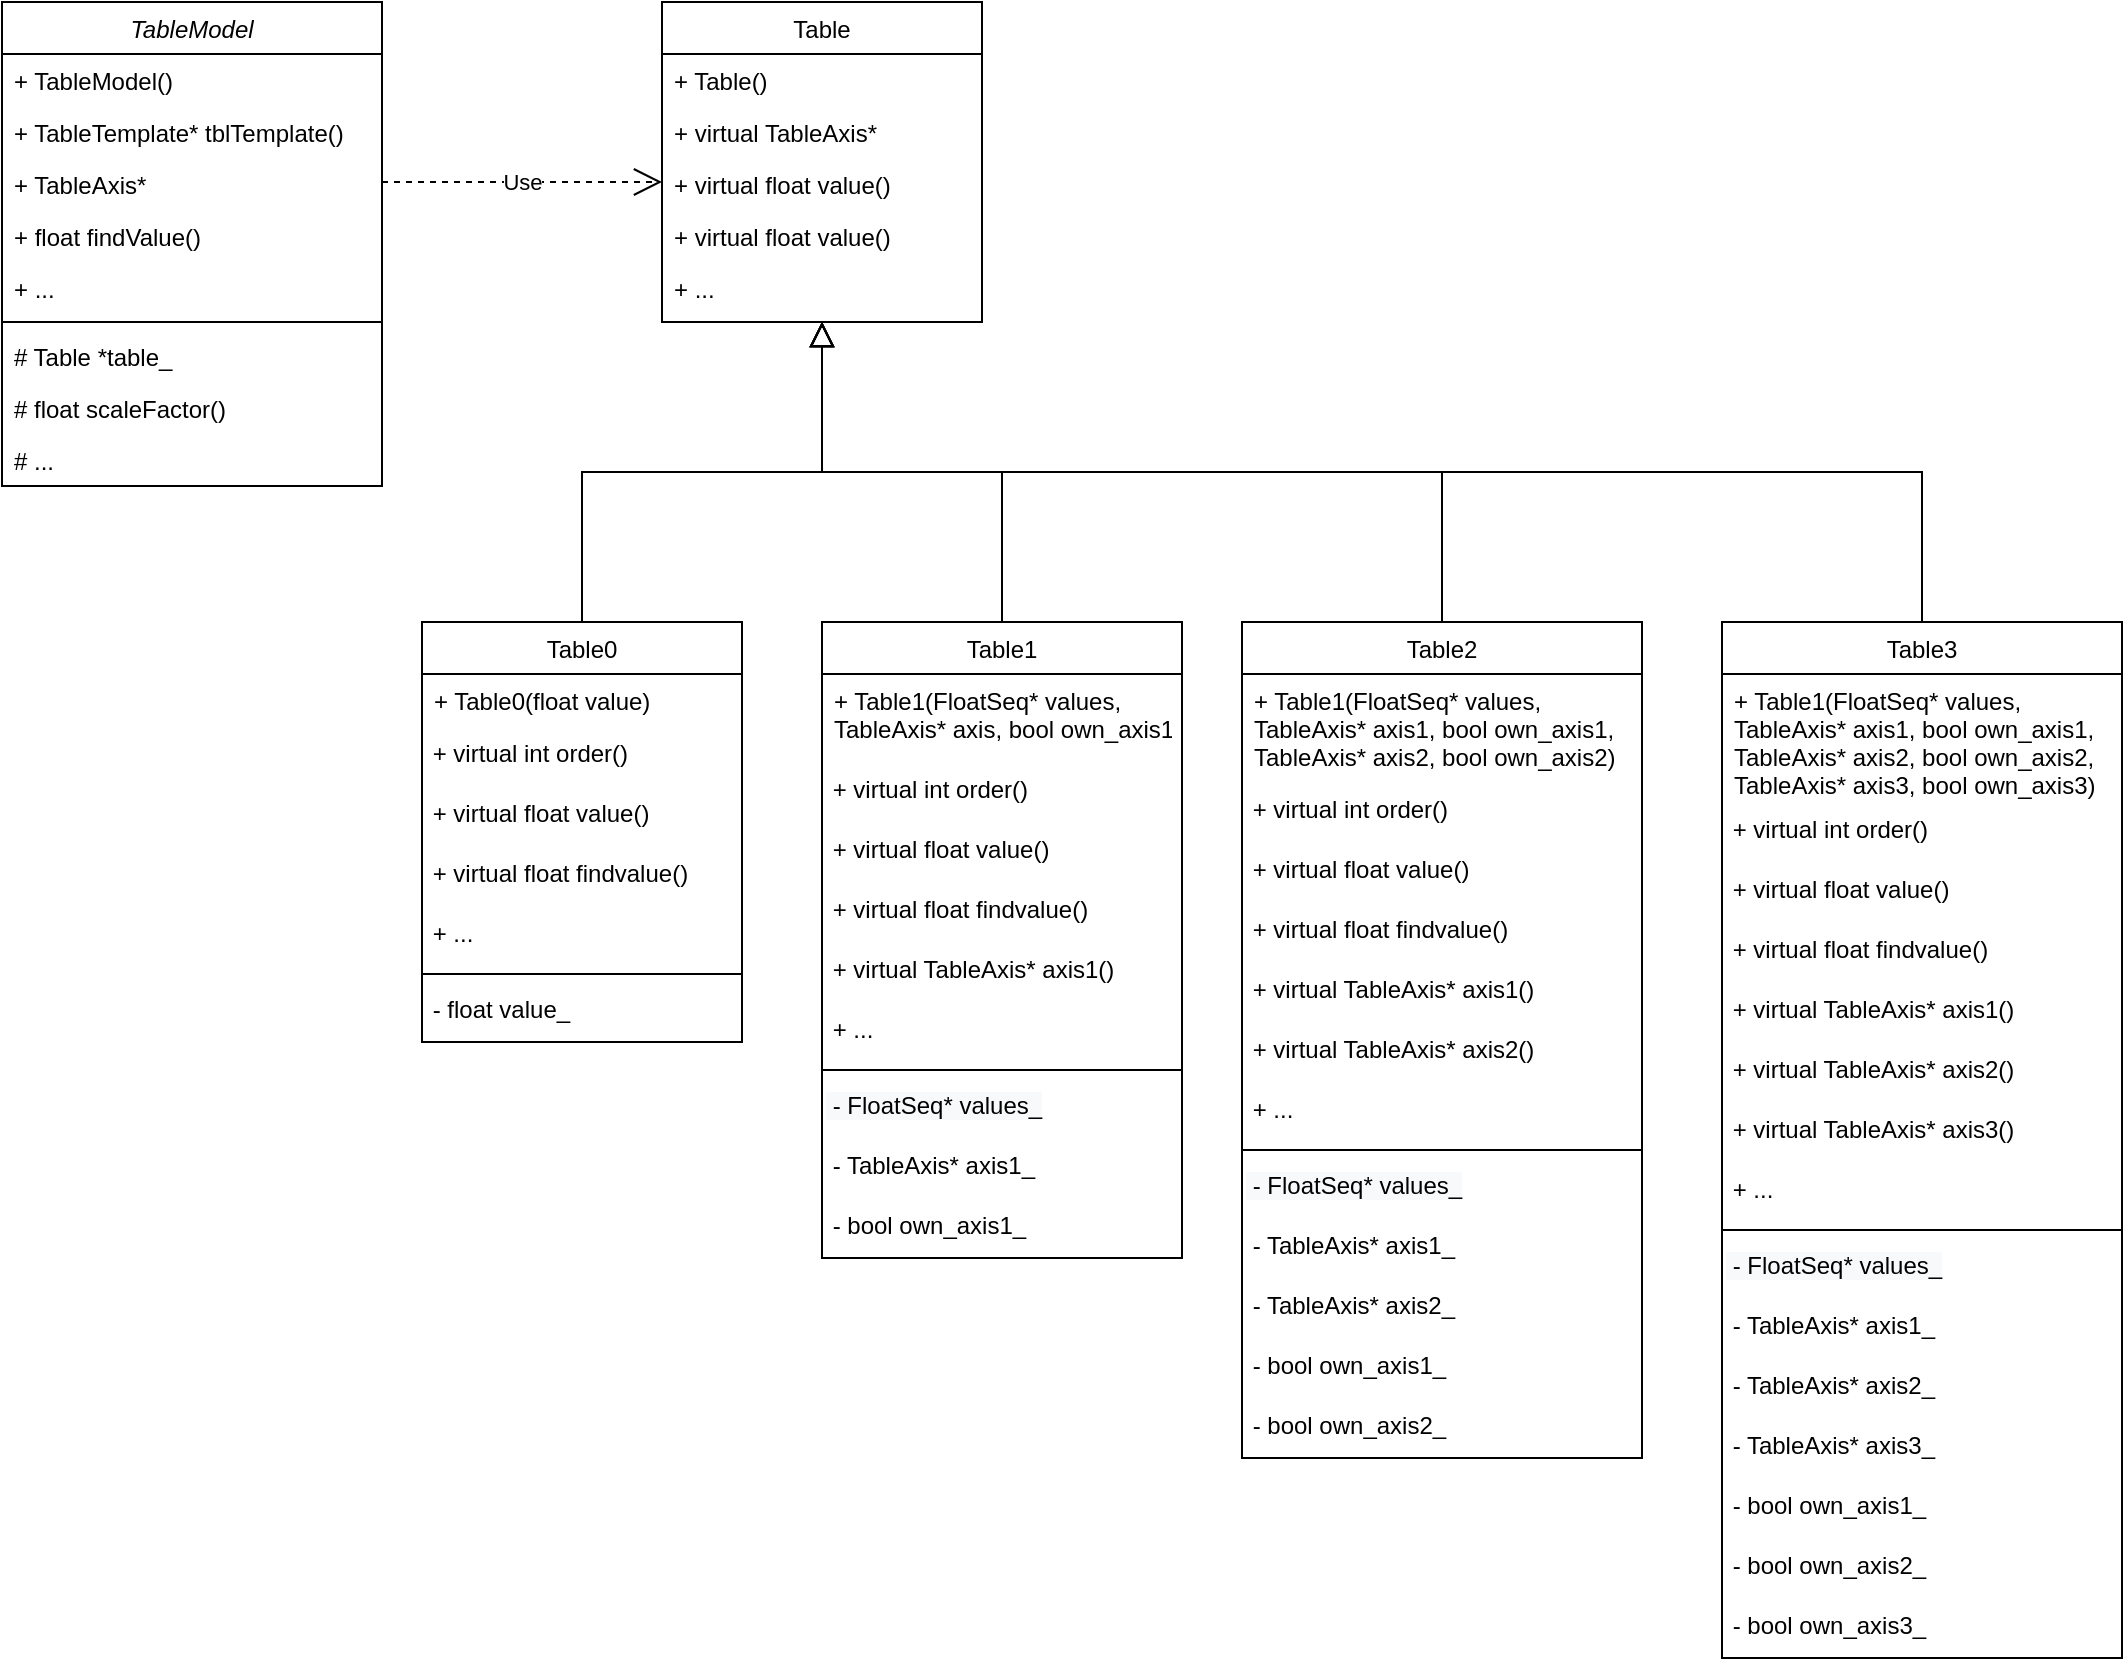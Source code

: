 <mxfile version="20.0.1" type="github">
  <diagram id="C5RBs43oDa-KdzZeNtuy" name="Page-1">
    <mxGraphModel dx="1292" dy="723" grid="1" gridSize="10" guides="1" tooltips="1" connect="1" arrows="1" fold="1" page="1" pageScale="1" pageWidth="827" pageHeight="1169" math="0" shadow="0">
      <root>
        <mxCell id="WIyWlLk6GJQsqaUBKTNV-0" />
        <mxCell id="WIyWlLk6GJQsqaUBKTNV-1" parent="WIyWlLk6GJQsqaUBKTNV-0" />
        <mxCell id="zkfFHV4jXpPFQw0GAbJ--0" value="TableModel" style="swimlane;fontStyle=2;align=center;verticalAlign=top;childLayout=stackLayout;horizontal=1;startSize=26;horizontalStack=0;resizeParent=1;resizeLast=0;collapsible=1;marginBottom=0;rounded=0;shadow=0;strokeWidth=1;" parent="WIyWlLk6GJQsqaUBKTNV-1" vertex="1">
          <mxGeometry x="70" y="50" width="190" height="242" as="geometry">
            <mxRectangle x="230" y="140" width="160" height="26" as="alternateBounds" />
          </mxGeometry>
        </mxCell>
        <mxCell id="zkfFHV4jXpPFQw0GAbJ--1" value="+ TableModel()" style="text;align=left;verticalAlign=top;spacingLeft=4;spacingRight=4;overflow=hidden;rotatable=0;points=[[0,0.5],[1,0.5]];portConstraint=eastwest;" parent="zkfFHV4jXpPFQw0GAbJ--0" vertex="1">
          <mxGeometry y="26" width="190" height="26" as="geometry" />
        </mxCell>
        <mxCell id="zkfFHV4jXpPFQw0GAbJ--2" value="+ TableTemplate* tblTemplate()" style="text;align=left;verticalAlign=top;spacingLeft=4;spacingRight=4;overflow=hidden;rotatable=0;points=[[0,0.5],[1,0.5]];portConstraint=eastwest;rounded=0;shadow=0;html=0;" parent="zkfFHV4jXpPFQw0GAbJ--0" vertex="1">
          <mxGeometry y="52" width="190" height="26" as="geometry" />
        </mxCell>
        <mxCell id="zkfFHV4jXpPFQw0GAbJ--3" value="+ TableAxis*" style="text;align=left;verticalAlign=top;spacingLeft=4;spacingRight=4;overflow=hidden;rotatable=0;points=[[0,0.5],[1,0.5]];portConstraint=eastwest;rounded=0;shadow=0;html=0;" parent="zkfFHV4jXpPFQw0GAbJ--0" vertex="1">
          <mxGeometry y="78" width="190" height="26" as="geometry" />
        </mxCell>
        <mxCell id="RZXt0brPKQYj8_NsuCjM-0" value="+ float findValue()" style="text;align=left;verticalAlign=top;spacingLeft=4;spacingRight=4;overflow=hidden;rotatable=0;points=[[0,0.5],[1,0.5]];portConstraint=eastwest;rounded=0;shadow=0;html=0;" vertex="1" parent="zkfFHV4jXpPFQw0GAbJ--0">
          <mxGeometry y="104" width="190" height="26" as="geometry" />
        </mxCell>
        <mxCell id="RZXt0brPKQYj8_NsuCjM-1" value="+ ..." style="text;align=left;verticalAlign=top;spacingLeft=4;spacingRight=4;overflow=hidden;rotatable=0;points=[[0,0.5],[1,0.5]];portConstraint=eastwest;rounded=0;shadow=0;html=0;" vertex="1" parent="zkfFHV4jXpPFQw0GAbJ--0">
          <mxGeometry y="130" width="190" height="26" as="geometry" />
        </mxCell>
        <mxCell id="zkfFHV4jXpPFQw0GAbJ--4" value="" style="line;html=1;strokeWidth=1;align=left;verticalAlign=middle;spacingTop=-1;spacingLeft=3;spacingRight=3;rotatable=0;labelPosition=right;points=[];portConstraint=eastwest;" parent="zkfFHV4jXpPFQw0GAbJ--0" vertex="1">
          <mxGeometry y="156" width="190" height="8" as="geometry" />
        </mxCell>
        <mxCell id="zkfFHV4jXpPFQw0GAbJ--5" value="# Table *table_" style="text;align=left;verticalAlign=top;spacingLeft=4;spacingRight=4;overflow=hidden;rotatable=0;points=[[0,0.5],[1,0.5]];portConstraint=eastwest;" parent="zkfFHV4jXpPFQw0GAbJ--0" vertex="1">
          <mxGeometry y="164" width="190" height="26" as="geometry" />
        </mxCell>
        <mxCell id="RZXt0brPKQYj8_NsuCjM-3" value="# float scaleFactor()" style="text;align=left;verticalAlign=top;spacingLeft=4;spacingRight=4;overflow=hidden;rotatable=0;points=[[0,0.5],[1,0.5]];portConstraint=eastwest;" vertex="1" parent="zkfFHV4jXpPFQw0GAbJ--0">
          <mxGeometry y="190" width="190" height="26" as="geometry" />
        </mxCell>
        <mxCell id="RZXt0brPKQYj8_NsuCjM-2" value="# ..." style="text;align=left;verticalAlign=top;spacingLeft=4;spacingRight=4;overflow=hidden;rotatable=0;points=[[0,0.5],[1,0.5]];portConstraint=eastwest;" vertex="1" parent="zkfFHV4jXpPFQw0GAbJ--0">
          <mxGeometry y="216" width="190" height="26" as="geometry" />
        </mxCell>
        <mxCell id="zkfFHV4jXpPFQw0GAbJ--13" value="Table0" style="swimlane;fontStyle=0;align=center;verticalAlign=top;childLayout=stackLayout;horizontal=1;startSize=26;horizontalStack=0;resizeParent=1;resizeLast=0;collapsible=1;marginBottom=0;rounded=0;shadow=0;strokeWidth=1;" parent="WIyWlLk6GJQsqaUBKTNV-1" vertex="1">
          <mxGeometry x="280" y="360" width="160" height="210" as="geometry">
            <mxRectangle x="340" y="380" width="170" height="26" as="alternateBounds" />
          </mxGeometry>
        </mxCell>
        <mxCell id="zkfFHV4jXpPFQw0GAbJ--14" value="+ Table0(float value)" style="text;align=left;verticalAlign=top;spacingLeft=4;spacingRight=4;overflow=hidden;rotatable=0;points=[[0,0.5],[1,0.5]];portConstraint=eastwest;" parent="zkfFHV4jXpPFQw0GAbJ--13" vertex="1">
          <mxGeometry y="26" width="160" height="26" as="geometry" />
        </mxCell>
        <mxCell id="RZXt0brPKQYj8_NsuCjM-4" value="&amp;nbsp;+ virtual int order()" style="text;whiteSpace=wrap;html=1;" vertex="1" parent="zkfFHV4jXpPFQw0GAbJ--13">
          <mxGeometry y="52" width="160" height="30" as="geometry" />
        </mxCell>
        <mxCell id="RZXt0brPKQYj8_NsuCjM-5" value="&amp;nbsp;+ virtual float value()" style="text;whiteSpace=wrap;html=1;" vertex="1" parent="zkfFHV4jXpPFQw0GAbJ--13">
          <mxGeometry y="82" width="160" height="30" as="geometry" />
        </mxCell>
        <mxCell id="RZXt0brPKQYj8_NsuCjM-6" value="&amp;nbsp;+ virtual float findvalue()" style="text;whiteSpace=wrap;html=1;" vertex="1" parent="zkfFHV4jXpPFQw0GAbJ--13">
          <mxGeometry y="112" width="160" height="30" as="geometry" />
        </mxCell>
        <mxCell id="RZXt0brPKQYj8_NsuCjM-9" value="&amp;nbsp;+ ..." style="text;whiteSpace=wrap;html=1;" vertex="1" parent="zkfFHV4jXpPFQw0GAbJ--13">
          <mxGeometry y="142" width="160" height="30" as="geometry" />
        </mxCell>
        <mxCell id="RZXt0brPKQYj8_NsuCjM-7" value="" style="line;strokeWidth=1;fillColor=none;align=left;verticalAlign=middle;spacingTop=-1;spacingLeft=3;spacingRight=3;rotatable=0;labelPosition=right;points=[];portConstraint=eastwest;" vertex="1" parent="zkfFHV4jXpPFQw0GAbJ--13">
          <mxGeometry y="172" width="160" height="8" as="geometry" />
        </mxCell>
        <mxCell id="RZXt0brPKQYj8_NsuCjM-8" value="&amp;nbsp;- float value_" style="text;whiteSpace=wrap;html=1;" vertex="1" parent="zkfFHV4jXpPFQw0GAbJ--13">
          <mxGeometry y="180" width="160" height="30" as="geometry" />
        </mxCell>
        <mxCell id="zkfFHV4jXpPFQw0GAbJ--16" value="" style="endArrow=block;endSize=10;endFill=0;shadow=0;strokeWidth=1;rounded=0;edgeStyle=elbowEdgeStyle;elbow=vertical;entryX=0.5;entryY=1;entryDx=0;entryDy=0;" parent="WIyWlLk6GJQsqaUBKTNV-1" source="zkfFHV4jXpPFQw0GAbJ--13" target="zkfFHV4jXpPFQw0GAbJ--17" edge="1">
          <mxGeometry width="160" relative="1" as="geometry">
            <mxPoint x="210" y="373" as="sourcePoint" />
            <mxPoint x="310" y="271" as="targetPoint" />
          </mxGeometry>
        </mxCell>
        <mxCell id="zkfFHV4jXpPFQw0GAbJ--17" value="Table" style="swimlane;fontStyle=0;align=center;verticalAlign=top;childLayout=stackLayout;horizontal=1;startSize=26;horizontalStack=0;resizeParent=1;resizeLast=0;collapsible=1;marginBottom=0;rounded=0;shadow=0;strokeWidth=1;" parent="WIyWlLk6GJQsqaUBKTNV-1" vertex="1">
          <mxGeometry x="400" y="50" width="160" height="160" as="geometry">
            <mxRectangle x="550" y="140" width="160" height="26" as="alternateBounds" />
          </mxGeometry>
        </mxCell>
        <mxCell id="zkfFHV4jXpPFQw0GAbJ--18" value="+ Table()" style="text;align=left;verticalAlign=top;spacingLeft=4;spacingRight=4;overflow=hidden;rotatable=0;points=[[0,0.5],[1,0.5]];portConstraint=eastwest;" parent="zkfFHV4jXpPFQw0GAbJ--17" vertex="1">
          <mxGeometry y="26" width="160" height="26" as="geometry" />
        </mxCell>
        <mxCell id="zkfFHV4jXpPFQw0GAbJ--19" value="+ virtual TableAxis*" style="text;align=left;verticalAlign=top;spacingLeft=4;spacingRight=4;overflow=hidden;rotatable=0;points=[[0,0.5],[1,0.5]];portConstraint=eastwest;rounded=0;shadow=0;html=0;" parent="zkfFHV4jXpPFQw0GAbJ--17" vertex="1">
          <mxGeometry y="52" width="160" height="26" as="geometry" />
        </mxCell>
        <mxCell id="zkfFHV4jXpPFQw0GAbJ--20" value="+ virtual float value()" style="text;align=left;verticalAlign=top;spacingLeft=4;spacingRight=4;overflow=hidden;rotatable=0;points=[[0,0.5],[1,0.5]];portConstraint=eastwest;rounded=0;shadow=0;html=0;" parent="zkfFHV4jXpPFQw0GAbJ--17" vertex="1">
          <mxGeometry y="78" width="160" height="26" as="geometry" />
        </mxCell>
        <mxCell id="zkfFHV4jXpPFQw0GAbJ--21" value="+ virtual float value()" style="text;align=left;verticalAlign=top;spacingLeft=4;spacingRight=4;overflow=hidden;rotatable=0;points=[[0,0.5],[1,0.5]];portConstraint=eastwest;rounded=0;shadow=0;html=0;" parent="zkfFHV4jXpPFQw0GAbJ--17" vertex="1">
          <mxGeometry y="104" width="160" height="26" as="geometry" />
        </mxCell>
        <mxCell id="zkfFHV4jXpPFQw0GAbJ--22" value="+ ..." style="text;align=left;verticalAlign=top;spacingLeft=4;spacingRight=4;overflow=hidden;rotatable=0;points=[[0,0.5],[1,0.5]];portConstraint=eastwest;rounded=0;shadow=0;html=0;" parent="zkfFHV4jXpPFQw0GAbJ--17" vertex="1">
          <mxGeometry y="130" width="160" height="26" as="geometry" />
        </mxCell>
        <mxCell id="RZXt0brPKQYj8_NsuCjM-10" value="Table1" style="swimlane;fontStyle=0;align=center;verticalAlign=top;childLayout=stackLayout;horizontal=1;startSize=26;horizontalStack=0;resizeParent=1;resizeLast=0;collapsible=1;marginBottom=0;rounded=0;shadow=0;strokeWidth=1;" vertex="1" parent="WIyWlLk6GJQsqaUBKTNV-1">
          <mxGeometry x="480" y="360" width="180" height="318" as="geometry">
            <mxRectangle x="340" y="380" width="170" height="26" as="alternateBounds" />
          </mxGeometry>
        </mxCell>
        <mxCell id="RZXt0brPKQYj8_NsuCjM-11" value="+ Table1(FloatSeq* values,&#xa;TableAxis* axis, bool own_axis1)" style="text;align=left;verticalAlign=top;spacingLeft=4;spacingRight=4;overflow=hidden;rotatable=0;points=[[0,0.5],[1,0.5]];portConstraint=eastwest;" vertex="1" parent="RZXt0brPKQYj8_NsuCjM-10">
          <mxGeometry y="26" width="180" height="44" as="geometry" />
        </mxCell>
        <mxCell id="RZXt0brPKQYj8_NsuCjM-12" value="&amp;nbsp;+ virtual int order()" style="text;whiteSpace=wrap;html=1;" vertex="1" parent="RZXt0brPKQYj8_NsuCjM-10">
          <mxGeometry y="70" width="180" height="30" as="geometry" />
        </mxCell>
        <mxCell id="RZXt0brPKQYj8_NsuCjM-13" value="&amp;nbsp;+ virtual float value()" style="text;whiteSpace=wrap;html=1;" vertex="1" parent="RZXt0brPKQYj8_NsuCjM-10">
          <mxGeometry y="100" width="180" height="30" as="geometry" />
        </mxCell>
        <mxCell id="RZXt0brPKQYj8_NsuCjM-14" value="&amp;nbsp;+ virtual float findvalue()" style="text;whiteSpace=wrap;html=1;" vertex="1" parent="RZXt0brPKQYj8_NsuCjM-10">
          <mxGeometry y="130" width="180" height="30" as="geometry" />
        </mxCell>
        <mxCell id="RZXt0brPKQYj8_NsuCjM-23" value="&amp;nbsp;+ virtual TableAxis* axis1()" style="text;whiteSpace=wrap;html=1;" vertex="1" parent="RZXt0brPKQYj8_NsuCjM-10">
          <mxGeometry y="160" width="180" height="30" as="geometry" />
        </mxCell>
        <mxCell id="RZXt0brPKQYj8_NsuCjM-15" value="&amp;nbsp;+ ..." style="text;whiteSpace=wrap;html=1;" vertex="1" parent="RZXt0brPKQYj8_NsuCjM-10">
          <mxGeometry y="190" width="180" height="30" as="geometry" />
        </mxCell>
        <mxCell id="RZXt0brPKQYj8_NsuCjM-16" value="" style="line;strokeWidth=1;fillColor=none;align=left;verticalAlign=middle;spacingTop=-1;spacingLeft=3;spacingRight=3;rotatable=0;labelPosition=right;points=[];portConstraint=eastwest;" vertex="1" parent="RZXt0brPKQYj8_NsuCjM-10">
          <mxGeometry y="220" width="180" height="8" as="geometry" />
        </mxCell>
        <mxCell id="RZXt0brPKQYj8_NsuCjM-21" value="&lt;span style=&quot;color: rgb(0, 0, 0); font-family: Helvetica; font-size: 12px; font-style: normal; font-variant-ligatures: normal; font-variant-caps: normal; font-weight: 400; letter-spacing: normal; orphans: 2; text-align: left; text-indent: 0px; text-transform: none; widows: 2; word-spacing: 0px; -webkit-text-stroke-width: 0px; background-color: rgb(248, 249, 250); text-decoration-thickness: initial; text-decoration-style: initial; text-decoration-color: initial; float: none; display: inline !important;&quot;&gt;&amp;nbsp;- FloatSeq* values_&lt;/span&gt;" style="text;whiteSpace=wrap;html=1;" vertex="1" parent="RZXt0brPKQYj8_NsuCjM-10">
          <mxGeometry y="228" width="180" height="30" as="geometry" />
        </mxCell>
        <mxCell id="RZXt0brPKQYj8_NsuCjM-17" value="&amp;nbsp;- TableAxis* axis1_" style="text;whiteSpace=wrap;html=1;" vertex="1" parent="RZXt0brPKQYj8_NsuCjM-10">
          <mxGeometry y="258" width="180" height="30" as="geometry" />
        </mxCell>
        <mxCell id="RZXt0brPKQYj8_NsuCjM-22" value="&amp;nbsp;- bool own_axis1_" style="text;whiteSpace=wrap;html=1;" vertex="1" parent="RZXt0brPKQYj8_NsuCjM-10">
          <mxGeometry y="288" width="180" height="30" as="geometry" />
        </mxCell>
        <mxCell id="RZXt0brPKQYj8_NsuCjM-19" value="" style="endArrow=block;endSize=10;endFill=0;shadow=0;strokeWidth=1;rounded=0;edgeStyle=elbowEdgeStyle;elbow=vertical;entryX=0.5;entryY=1;entryDx=0;entryDy=0;exitX=0.5;exitY=0;exitDx=0;exitDy=0;" edge="1" parent="WIyWlLk6GJQsqaUBKTNV-1" source="RZXt0brPKQYj8_NsuCjM-10" target="zkfFHV4jXpPFQw0GAbJ--17">
          <mxGeometry width="160" relative="1" as="geometry">
            <mxPoint x="370" y="370" as="sourcePoint" />
            <mxPoint x="490" y="220" as="targetPoint" />
          </mxGeometry>
        </mxCell>
        <mxCell id="RZXt0brPKQYj8_NsuCjM-24" value="Table2" style="swimlane;fontStyle=0;align=center;verticalAlign=top;childLayout=stackLayout;horizontal=1;startSize=26;horizontalStack=0;resizeParent=1;resizeLast=0;collapsible=1;marginBottom=0;rounded=0;shadow=0;strokeWidth=1;" vertex="1" parent="WIyWlLk6GJQsqaUBKTNV-1">
          <mxGeometry x="690" y="360" width="200" height="418" as="geometry">
            <mxRectangle x="340" y="380" width="170" height="26" as="alternateBounds" />
          </mxGeometry>
        </mxCell>
        <mxCell id="RZXt0brPKQYj8_NsuCjM-25" value="+ Table1(FloatSeq* values,&#xa;TableAxis* axis1, bool own_axis1,&#xa;TableAxis* axis2, bool own_axis2)" style="text;align=left;verticalAlign=top;spacingLeft=4;spacingRight=4;overflow=hidden;rotatable=0;points=[[0,0.5],[1,0.5]];portConstraint=eastwest;" vertex="1" parent="RZXt0brPKQYj8_NsuCjM-24">
          <mxGeometry y="26" width="200" height="54" as="geometry" />
        </mxCell>
        <mxCell id="RZXt0brPKQYj8_NsuCjM-26" value="&amp;nbsp;+ virtual int order()" style="text;whiteSpace=wrap;html=1;" vertex="1" parent="RZXt0brPKQYj8_NsuCjM-24">
          <mxGeometry y="80" width="200" height="30" as="geometry" />
        </mxCell>
        <mxCell id="RZXt0brPKQYj8_NsuCjM-27" value="&amp;nbsp;+ virtual float value()" style="text;whiteSpace=wrap;html=1;" vertex="1" parent="RZXt0brPKQYj8_NsuCjM-24">
          <mxGeometry y="110" width="200" height="30" as="geometry" />
        </mxCell>
        <mxCell id="RZXt0brPKQYj8_NsuCjM-28" value="&amp;nbsp;+ virtual float findvalue()" style="text;whiteSpace=wrap;html=1;" vertex="1" parent="RZXt0brPKQYj8_NsuCjM-24">
          <mxGeometry y="140" width="200" height="30" as="geometry" />
        </mxCell>
        <mxCell id="RZXt0brPKQYj8_NsuCjM-29" value="&amp;nbsp;+ virtual TableAxis* axis1()" style="text;whiteSpace=wrap;html=1;" vertex="1" parent="RZXt0brPKQYj8_NsuCjM-24">
          <mxGeometry y="170" width="200" height="30" as="geometry" />
        </mxCell>
        <mxCell id="RZXt0brPKQYj8_NsuCjM-35" value="&amp;nbsp;+ virtual TableAxis* axis2()" style="text;whiteSpace=wrap;html=1;" vertex="1" parent="RZXt0brPKQYj8_NsuCjM-24">
          <mxGeometry y="200" width="200" height="30" as="geometry" />
        </mxCell>
        <mxCell id="RZXt0brPKQYj8_NsuCjM-30" value="&amp;nbsp;+ ..." style="text;whiteSpace=wrap;html=1;" vertex="1" parent="RZXt0brPKQYj8_NsuCjM-24">
          <mxGeometry y="230" width="200" height="30" as="geometry" />
        </mxCell>
        <mxCell id="RZXt0brPKQYj8_NsuCjM-31" value="" style="line;strokeWidth=1;fillColor=none;align=left;verticalAlign=middle;spacingTop=-1;spacingLeft=3;spacingRight=3;rotatable=0;labelPosition=right;points=[];portConstraint=eastwest;" vertex="1" parent="RZXt0brPKQYj8_NsuCjM-24">
          <mxGeometry y="260" width="200" height="8" as="geometry" />
        </mxCell>
        <mxCell id="RZXt0brPKQYj8_NsuCjM-32" value="&lt;span style=&quot;color: rgb(0, 0, 0); font-family: Helvetica; font-size: 12px; font-style: normal; font-variant-ligatures: normal; font-variant-caps: normal; font-weight: 400; letter-spacing: normal; orphans: 2; text-align: left; text-indent: 0px; text-transform: none; widows: 2; word-spacing: 0px; -webkit-text-stroke-width: 0px; background-color: rgb(248, 249, 250); text-decoration-thickness: initial; text-decoration-style: initial; text-decoration-color: initial; float: none; display: inline !important;&quot;&gt;&amp;nbsp;- FloatSeq* values_&lt;/span&gt;" style="text;whiteSpace=wrap;html=1;" vertex="1" parent="RZXt0brPKQYj8_NsuCjM-24">
          <mxGeometry y="268" width="200" height="30" as="geometry" />
        </mxCell>
        <mxCell id="RZXt0brPKQYj8_NsuCjM-33" value="&amp;nbsp;- TableAxis* axis1_" style="text;whiteSpace=wrap;html=1;" vertex="1" parent="RZXt0brPKQYj8_NsuCjM-24">
          <mxGeometry y="298" width="200" height="30" as="geometry" />
        </mxCell>
        <mxCell id="RZXt0brPKQYj8_NsuCjM-36" value="&amp;nbsp;- TableAxis* axis2_" style="text;whiteSpace=wrap;html=1;" vertex="1" parent="RZXt0brPKQYj8_NsuCjM-24">
          <mxGeometry y="328" width="200" height="30" as="geometry" />
        </mxCell>
        <mxCell id="RZXt0brPKQYj8_NsuCjM-34" value="&amp;nbsp;- bool own_axis1_" style="text;whiteSpace=wrap;html=1;" vertex="1" parent="RZXt0brPKQYj8_NsuCjM-24">
          <mxGeometry y="358" width="200" height="30" as="geometry" />
        </mxCell>
        <mxCell id="RZXt0brPKQYj8_NsuCjM-37" value="&amp;nbsp;- bool own_axis2_" style="text;whiteSpace=wrap;html=1;" vertex="1" parent="RZXt0brPKQYj8_NsuCjM-24">
          <mxGeometry y="388" width="200" height="30" as="geometry" />
        </mxCell>
        <mxCell id="RZXt0brPKQYj8_NsuCjM-39" value="" style="endArrow=block;endSize=10;endFill=0;shadow=0;strokeWidth=1;rounded=0;edgeStyle=elbowEdgeStyle;elbow=vertical;entryX=0.5;entryY=1;entryDx=0;entryDy=0;" edge="1" parent="WIyWlLk6GJQsqaUBKTNV-1" source="RZXt0brPKQYj8_NsuCjM-24" target="zkfFHV4jXpPFQw0GAbJ--17">
          <mxGeometry width="160" relative="1" as="geometry">
            <mxPoint x="580" y="370" as="sourcePoint" />
            <mxPoint x="490" y="220" as="targetPoint" />
          </mxGeometry>
        </mxCell>
        <mxCell id="RZXt0brPKQYj8_NsuCjM-40" value="Table3" style="swimlane;fontStyle=0;align=center;verticalAlign=top;childLayout=stackLayout;horizontal=1;startSize=26;horizontalStack=0;resizeParent=1;resizeLast=0;collapsible=1;marginBottom=0;rounded=0;shadow=0;strokeWidth=1;" vertex="1" parent="WIyWlLk6GJQsqaUBKTNV-1">
          <mxGeometry x="930" y="360" width="200" height="518" as="geometry">
            <mxRectangle x="340" y="380" width="170" height="26" as="alternateBounds" />
          </mxGeometry>
        </mxCell>
        <mxCell id="RZXt0brPKQYj8_NsuCjM-41" value="+ Table1(FloatSeq* values,&#xa;TableAxis* axis1, bool own_axis1,&#xa;TableAxis* axis2, bool own_axis2,&#xa;TableAxis* axis3, bool own_axis3)" style="text;align=left;verticalAlign=top;spacingLeft=4;spacingRight=4;overflow=hidden;rotatable=0;points=[[0,0.5],[1,0.5]];portConstraint=eastwest;" vertex="1" parent="RZXt0brPKQYj8_NsuCjM-40">
          <mxGeometry y="26" width="200" height="64" as="geometry" />
        </mxCell>
        <mxCell id="RZXt0brPKQYj8_NsuCjM-42" value="&amp;nbsp;+ virtual int order()" style="text;whiteSpace=wrap;html=1;" vertex="1" parent="RZXt0brPKQYj8_NsuCjM-40">
          <mxGeometry y="90" width="200" height="30" as="geometry" />
        </mxCell>
        <mxCell id="RZXt0brPKQYj8_NsuCjM-43" value="&amp;nbsp;+ virtual float value()" style="text;whiteSpace=wrap;html=1;" vertex="1" parent="RZXt0brPKQYj8_NsuCjM-40">
          <mxGeometry y="120" width="200" height="30" as="geometry" />
        </mxCell>
        <mxCell id="RZXt0brPKQYj8_NsuCjM-44" value="&amp;nbsp;+ virtual float findvalue()" style="text;whiteSpace=wrap;html=1;" vertex="1" parent="RZXt0brPKQYj8_NsuCjM-40">
          <mxGeometry y="150" width="200" height="30" as="geometry" />
        </mxCell>
        <mxCell id="RZXt0brPKQYj8_NsuCjM-45" value="&amp;nbsp;+ virtual TableAxis* axis1()" style="text;whiteSpace=wrap;html=1;" vertex="1" parent="RZXt0brPKQYj8_NsuCjM-40">
          <mxGeometry y="180" width="200" height="30" as="geometry" />
        </mxCell>
        <mxCell id="RZXt0brPKQYj8_NsuCjM-46" value="&amp;nbsp;+ virtual TableAxis* axis2()" style="text;whiteSpace=wrap;html=1;" vertex="1" parent="RZXt0brPKQYj8_NsuCjM-40">
          <mxGeometry y="210" width="200" height="30" as="geometry" />
        </mxCell>
        <mxCell id="RZXt0brPKQYj8_NsuCjM-54" value="&amp;nbsp;+ virtual TableAxis* axis3()" style="text;whiteSpace=wrap;html=1;" vertex="1" parent="RZXt0brPKQYj8_NsuCjM-40">
          <mxGeometry y="240" width="200" height="30" as="geometry" />
        </mxCell>
        <mxCell id="RZXt0brPKQYj8_NsuCjM-47" value="&amp;nbsp;+ ..." style="text;whiteSpace=wrap;html=1;" vertex="1" parent="RZXt0brPKQYj8_NsuCjM-40">
          <mxGeometry y="270" width="200" height="30" as="geometry" />
        </mxCell>
        <mxCell id="RZXt0brPKQYj8_NsuCjM-48" value="" style="line;strokeWidth=1;fillColor=none;align=left;verticalAlign=middle;spacingTop=-1;spacingLeft=3;spacingRight=3;rotatable=0;labelPosition=right;points=[];portConstraint=eastwest;" vertex="1" parent="RZXt0brPKQYj8_NsuCjM-40">
          <mxGeometry y="300" width="200" height="8" as="geometry" />
        </mxCell>
        <mxCell id="RZXt0brPKQYj8_NsuCjM-49" value="&lt;span style=&quot;color: rgb(0, 0, 0); font-family: Helvetica; font-size: 12px; font-style: normal; font-variant-ligatures: normal; font-variant-caps: normal; font-weight: 400; letter-spacing: normal; orphans: 2; text-align: left; text-indent: 0px; text-transform: none; widows: 2; word-spacing: 0px; -webkit-text-stroke-width: 0px; background-color: rgb(248, 249, 250); text-decoration-thickness: initial; text-decoration-style: initial; text-decoration-color: initial; float: none; display: inline !important;&quot;&gt;&amp;nbsp;- FloatSeq* values_&lt;/span&gt;" style="text;whiteSpace=wrap;html=1;" vertex="1" parent="RZXt0brPKQYj8_NsuCjM-40">
          <mxGeometry y="308" width="200" height="30" as="geometry" />
        </mxCell>
        <mxCell id="RZXt0brPKQYj8_NsuCjM-50" value="&amp;nbsp;- TableAxis* axis1_" style="text;whiteSpace=wrap;html=1;" vertex="1" parent="RZXt0brPKQYj8_NsuCjM-40">
          <mxGeometry y="338" width="200" height="30" as="geometry" />
        </mxCell>
        <mxCell id="RZXt0brPKQYj8_NsuCjM-51" value="&amp;nbsp;- TableAxis* axis2_" style="text;whiteSpace=wrap;html=1;" vertex="1" parent="RZXt0brPKQYj8_NsuCjM-40">
          <mxGeometry y="368" width="200" height="30" as="geometry" />
        </mxCell>
        <mxCell id="RZXt0brPKQYj8_NsuCjM-55" value="&amp;nbsp;- TableAxis* axis3_" style="text;whiteSpace=wrap;html=1;" vertex="1" parent="RZXt0brPKQYj8_NsuCjM-40">
          <mxGeometry y="398" width="200" height="30" as="geometry" />
        </mxCell>
        <mxCell id="RZXt0brPKQYj8_NsuCjM-52" value="&amp;nbsp;- bool own_axis1_" style="text;whiteSpace=wrap;html=1;" vertex="1" parent="RZXt0brPKQYj8_NsuCjM-40">
          <mxGeometry y="428" width="200" height="30" as="geometry" />
        </mxCell>
        <mxCell id="RZXt0brPKQYj8_NsuCjM-53" value="&amp;nbsp;- bool own_axis2_" style="text;whiteSpace=wrap;html=1;" vertex="1" parent="RZXt0brPKQYj8_NsuCjM-40">
          <mxGeometry y="458" width="200" height="30" as="geometry" />
        </mxCell>
        <mxCell id="RZXt0brPKQYj8_NsuCjM-56" value="&amp;nbsp;- bool own_axis3_" style="text;whiteSpace=wrap;html=1;" vertex="1" parent="RZXt0brPKQYj8_NsuCjM-40">
          <mxGeometry y="488" width="200" height="30" as="geometry" />
        </mxCell>
        <mxCell id="RZXt0brPKQYj8_NsuCjM-57" value="" style="endArrow=block;endSize=10;endFill=0;shadow=0;strokeWidth=1;rounded=0;edgeStyle=elbowEdgeStyle;elbow=vertical;entryX=0.5;entryY=1;entryDx=0;entryDy=0;" edge="1" parent="WIyWlLk6GJQsqaUBKTNV-1">
          <mxGeometry width="160" relative="1" as="geometry">
            <mxPoint x="790" y="360" as="sourcePoint" />
            <mxPoint x="480" y="210" as="targetPoint" />
          </mxGeometry>
        </mxCell>
        <mxCell id="RZXt0brPKQYj8_NsuCjM-58" value="" style="endArrow=block;endSize=10;endFill=0;shadow=0;strokeWidth=1;rounded=0;edgeStyle=elbowEdgeStyle;elbow=vertical;exitX=0.5;exitY=0;exitDx=0;exitDy=0;" edge="1" parent="WIyWlLk6GJQsqaUBKTNV-1" source="RZXt0brPKQYj8_NsuCjM-40">
          <mxGeometry width="160" relative="1" as="geometry">
            <mxPoint x="800" y="370" as="sourcePoint" />
            <mxPoint x="480" y="210" as="targetPoint" />
          </mxGeometry>
        </mxCell>
        <mxCell id="RZXt0brPKQYj8_NsuCjM-61" value="Use" style="endArrow=open;endSize=12;dashed=1;html=1;rounded=0;" edge="1" parent="WIyWlLk6GJQsqaUBKTNV-1">
          <mxGeometry width="160" relative="1" as="geometry">
            <mxPoint x="260" y="140" as="sourcePoint" />
            <mxPoint x="400" y="140" as="targetPoint" />
          </mxGeometry>
        </mxCell>
      </root>
    </mxGraphModel>
  </diagram>
</mxfile>
